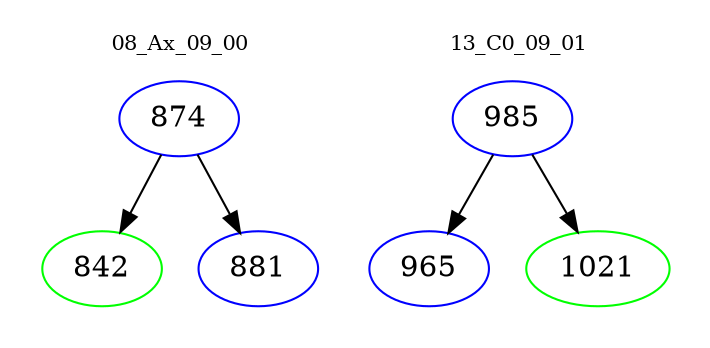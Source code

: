 digraph{
subgraph cluster_0 {
color = white
label = "08_Ax_09_00";
fontsize=10;
T0_874 [label="874", color="blue"]
T0_874 -> T0_842 [color="black"]
T0_842 [label="842", color="green"]
T0_874 -> T0_881 [color="black"]
T0_881 [label="881", color="blue"]
}
subgraph cluster_1 {
color = white
label = "13_C0_09_01";
fontsize=10;
T1_985 [label="985", color="blue"]
T1_985 -> T1_965 [color="black"]
T1_965 [label="965", color="blue"]
T1_985 -> T1_1021 [color="black"]
T1_1021 [label="1021", color="green"]
}
}
